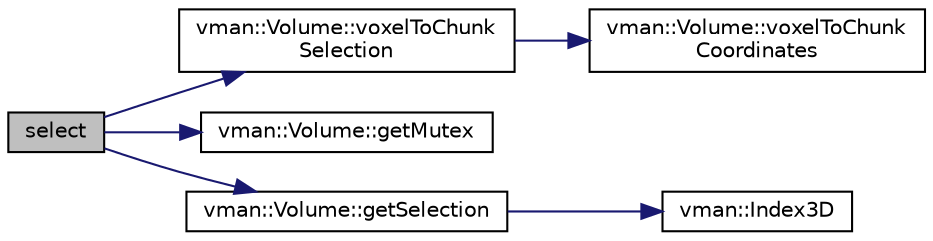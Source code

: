 digraph "select"
{
  bgcolor="transparent";
  edge [fontname="Helvetica",fontsize="10",labelfontname="Helvetica",labelfontsize="10"];
  node [fontname="Helvetica",fontsize="10",shape=record];
  rankdir="LR";
  Node1 [label="select",height=0.2,width=0.4,color="black", fillcolor="grey75", style="filled" fontcolor="black"];
  Node1 -> Node2 [color="midnightblue",fontsize="10",style="solid",fontname="Helvetica"];
  Node2 [label="vman::Volume::voxelToChunk\lSelection",height=0.2,width=0.4,color="black",URL="$classvman_1_1_volume.html#a67ea51084feaeda227185712dcd6598f",tooltip="Converts a voxel selection to an chunk selection."];
  Node2 -> Node3 [color="midnightblue",fontsize="10",style="solid",fontname="Helvetica"];
  Node3 [label="vman::Volume::voxelToChunk\lCoordinates",height=0.2,width=0.4,color="black",URL="$classvman_1_1_volume.html#a5c8e7d53c428e5e064847c306f723c77",tooltip="Converts voxel to chunk coordinates."];
  Node1 -> Node4 [color="midnightblue",fontsize="10",style="solid",fontname="Helvetica"];
  Node4 [label="vman::Volume::getMutex",height=0.2,width=0.4,color="black",URL="$classvman_1_1_volume.html#a506608924e0da437982b0e3bdfbf2cf5",tooltip="Use this to lock the object while using methods that aren&#39;t thread safe."];
  Node1 -> Node5 [color="midnightblue",fontsize="10",style="solid",fontname="Helvetica"];
  Node5 [label="vman::Volume::getSelection",height=0.2,width=0.4,color="black",URL="$classvman_1_1_volume.html#ae1d0760816fb4c6800875266aa9d5a60",tooltip="Get the chunks of the given coordinates."];
  Node5 -> Node6 [color="midnightblue",fontsize="10",style="solid",fontname="Helvetica"];
  Node6 [label="vman::Index3D",height=0.2,width=0.4,color="black",URL="$namespacevman.html#a8cb60913b46c7b67bcd080d6328f0098"];
}
